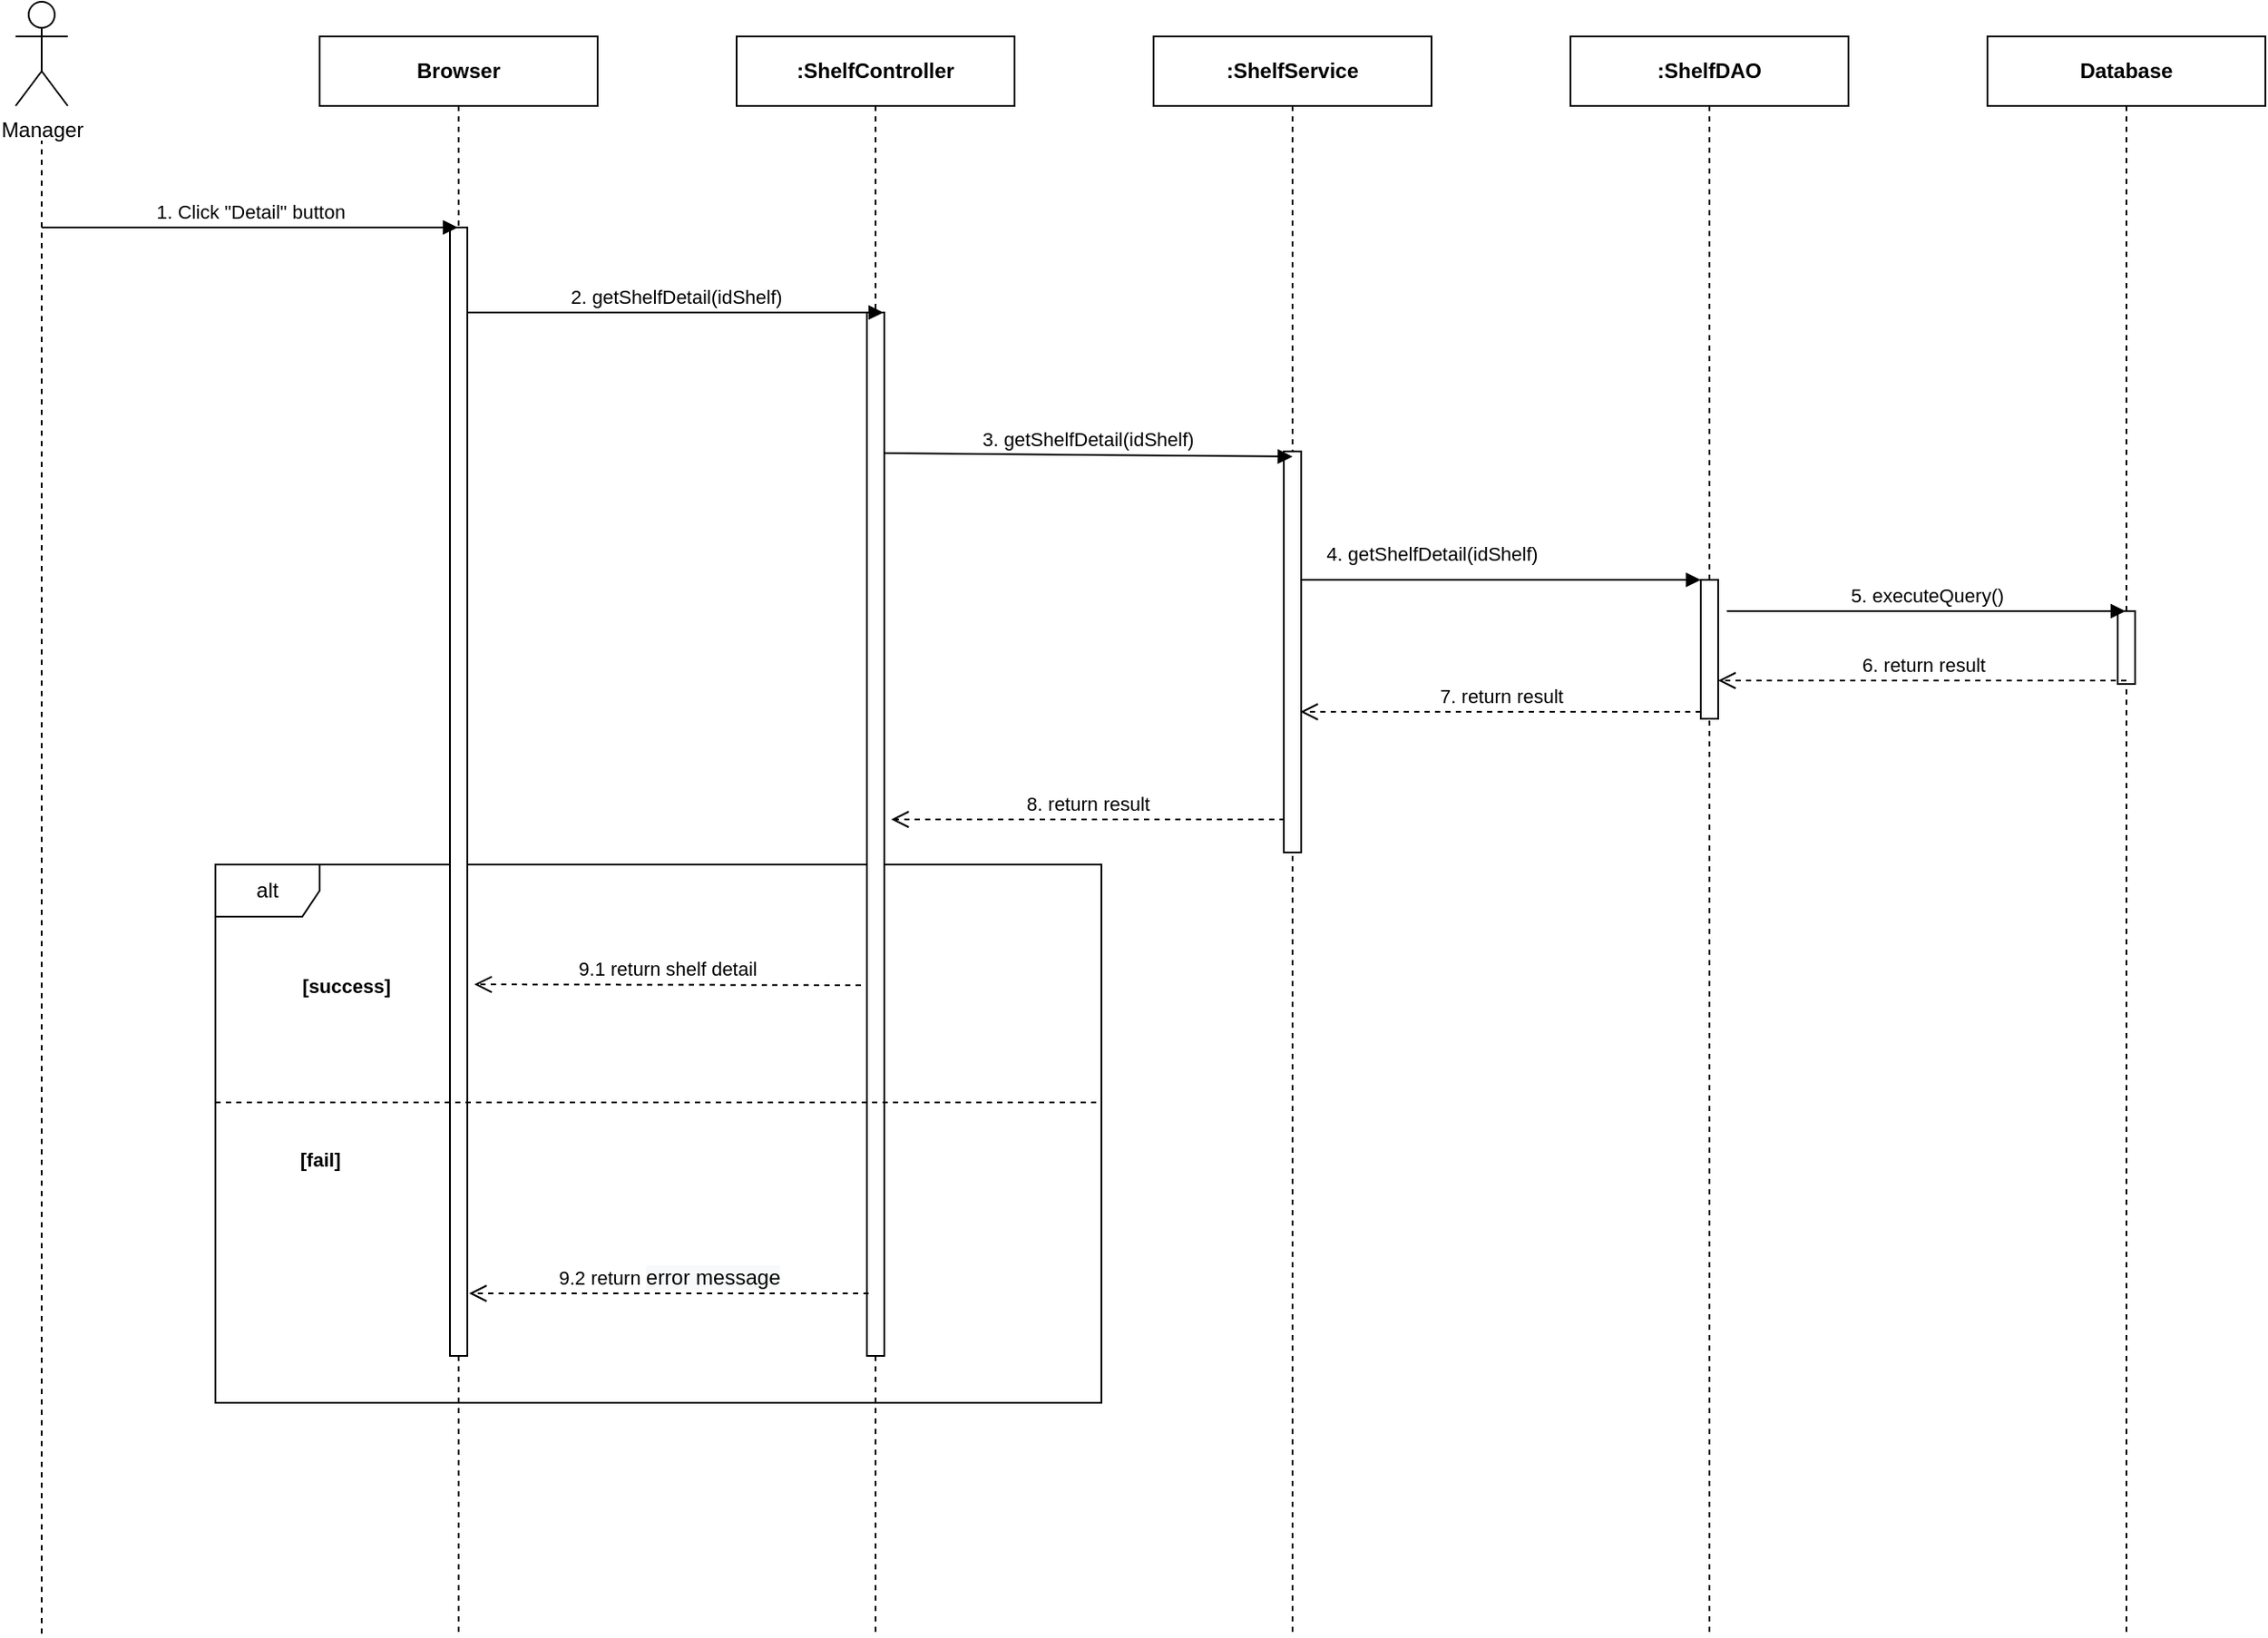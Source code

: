 <mxfile version="14.4.3" type="device"><diagram id="5bLrO4E1Ol6JBAlqVNuv" name="Ev02"><mxGraphModel dx="1346" dy="822" grid="1" gridSize="10" guides="1" tooltips="1" connect="1" arrows="1" fold="1" page="1" pageScale="1" pageWidth="850" pageHeight="1100" math="0" shadow="0"><root><mxCell id="L0OxymjUEK9IgIx2Xnqd-0"/><mxCell id="L0OxymjUEK9IgIx2Xnqd-1" parent="L0OxymjUEK9IgIx2Xnqd-0"/><mxCell id="zBJTMvVR9ViFHu7aR9lX-6" value="alt" style="shape=umlFrame;whiteSpace=wrap;html=1;" parent="L0OxymjUEK9IgIx2Xnqd-1" vertex="1"><mxGeometry x="420" y="557" width="510" height="310" as="geometry"/></mxCell><mxCell id="L0OxymjUEK9IgIx2Xnqd-4" value="&lt;b&gt;Browser&lt;/b&gt;" style="shape=umlLifeline;perimeter=lifelinePerimeter;whiteSpace=wrap;html=1;container=1;collapsible=0;recursiveResize=0;outlineConnect=0;" parent="L0OxymjUEK9IgIx2Xnqd-1" vertex="1"><mxGeometry x="480" y="80" width="160" height="920" as="geometry"/></mxCell><mxCell id="L0OxymjUEK9IgIx2Xnqd-5" value="" style="html=1;points=[];perimeter=orthogonalPerimeter;" parent="L0OxymjUEK9IgIx2Xnqd-4" vertex="1"><mxGeometry x="75" y="110" width="10" height="650" as="geometry"/></mxCell><mxCell id="L0OxymjUEK9IgIx2Xnqd-6" value="&lt;b&gt;:ShelfDAO&lt;/b&gt;" style="shape=umlLifeline;perimeter=lifelinePerimeter;whiteSpace=wrap;html=1;container=1;collapsible=0;recursiveResize=0;outlineConnect=0;" parent="L0OxymjUEK9IgIx2Xnqd-1" vertex="1"><mxGeometry x="1200" y="80" width="160" height="920" as="geometry"/></mxCell><mxCell id="L0OxymjUEK9IgIx2Xnqd-7" value="" style="html=1;points=[];perimeter=orthogonalPerimeter;" parent="L0OxymjUEK9IgIx2Xnqd-6" vertex="1"><mxGeometry x="75" y="313" width="10" height="80" as="geometry"/></mxCell><mxCell id="L0OxymjUEK9IgIx2Xnqd-8" value="&lt;b&gt;:ShelfService&lt;/b&gt;" style="shape=umlLifeline;perimeter=lifelinePerimeter;whiteSpace=wrap;html=1;container=1;collapsible=0;recursiveResize=0;outlineConnect=0;" parent="L0OxymjUEK9IgIx2Xnqd-1" vertex="1"><mxGeometry x="960" y="80" width="160" height="920" as="geometry"/></mxCell><mxCell id="L0OxymjUEK9IgIx2Xnqd-9" value="" style="html=1;points=[];perimeter=orthogonalPerimeter;" parent="L0OxymjUEK9IgIx2Xnqd-8" vertex="1"><mxGeometry x="75" y="239" width="10" height="231" as="geometry"/></mxCell><mxCell id="L0OxymjUEK9IgIx2Xnqd-10" value="&lt;b&gt;:ShelfController&lt;/b&gt;" style="shape=umlLifeline;perimeter=lifelinePerimeter;whiteSpace=wrap;html=1;container=1;collapsible=0;recursiveResize=0;outlineConnect=0;" parent="L0OxymjUEK9IgIx2Xnqd-1" vertex="1"><mxGeometry x="720" y="80" width="160" height="920" as="geometry"/></mxCell><mxCell id="L0OxymjUEK9IgIx2Xnqd-11" value="" style="html=1;points=[];perimeter=orthogonalPerimeter;" parent="L0OxymjUEK9IgIx2Xnqd-10" vertex="1"><mxGeometry x="75" y="159" width="10" height="601" as="geometry"/></mxCell><mxCell id="L0OxymjUEK9IgIx2Xnqd-14" value="1. Click &quot;Detail&quot; button" style="html=1;verticalAlign=bottom;endArrow=block;" parent="L0OxymjUEK9IgIx2Xnqd-1" target="L0OxymjUEK9IgIx2Xnqd-4" edge="1"><mxGeometry width="80" relative="1" as="geometry"><mxPoint x="320" y="190" as="sourcePoint"/><mxPoint x="400" y="190" as="targetPoint"/></mxGeometry></mxCell><mxCell id="L0OxymjUEK9IgIx2Xnqd-15" value="&lt;div style=&quot;text-align: center&quot;&gt;&lt;span style=&quot;text-align: left&quot;&gt;2. getShelfDetail&lt;/span&gt;(idShelf)&lt;/div&gt;" style="html=1;verticalAlign=bottom;endArrow=block;" parent="L0OxymjUEK9IgIx2Xnqd-1" edge="1"><mxGeometry width="80" relative="1" as="geometry"><mxPoint x="565" y="239.0" as="sourcePoint"/><mxPoint x="804.5" y="239.0" as="targetPoint"/></mxGeometry></mxCell><mxCell id="L0OxymjUEK9IgIx2Xnqd-16" value="&lt;div style=&quot;text-align: center&quot;&gt;&lt;span style=&quot;text-align: left&quot;&gt;3. getShelfDetail&lt;/span&gt;(idShelf)&lt;/div&gt;" style="html=1;verticalAlign=bottom;endArrow=block;" parent="L0OxymjUEK9IgIx2Xnqd-1" edge="1"><mxGeometry relative="1" as="geometry"><mxPoint x="805" y="320.0" as="sourcePoint"/><mxPoint x="1040" y="322" as="targetPoint"/></mxGeometry></mxCell><mxCell id="L0OxymjUEK9IgIx2Xnqd-20" value="&lt;div style=&quot;text-align: center&quot;&gt;&lt;span style=&quot;text-align: left&quot;&gt;4. getShelfDetail&lt;/span&gt;(idShelf)&lt;/div&gt;" style="html=1;verticalAlign=bottom;endArrow=block;entryX=0;entryY=0;" parent="L0OxymjUEK9IgIx2Xnqd-1" target="L0OxymjUEK9IgIx2Xnqd-7" edge="1"><mxGeometry x="-0.345" y="6" relative="1" as="geometry"><mxPoint x="1044.5" y="393" as="sourcePoint"/><mxPoint as="offset"/></mxGeometry></mxCell><mxCell id="L0OxymjUEK9IgIx2Xnqd-21" value="7. return result" style="html=1;verticalAlign=bottom;endArrow=open;dashed=1;endSize=8;exitX=0;exitY=0.95;" parent="L0OxymjUEK9IgIx2Xnqd-1" source="L0OxymjUEK9IgIx2Xnqd-7" edge="1"><mxGeometry relative="1" as="geometry"><mxPoint x="1044.5" y="469" as="targetPoint"/></mxGeometry></mxCell><mxCell id="17tYoATZI4TuztqiLV8i-1" value="&lt;b&gt;Database&lt;/b&gt;" style="shape=umlLifeline;perimeter=lifelinePerimeter;whiteSpace=wrap;html=1;container=1;collapsible=0;recursiveResize=0;outlineConnect=0;" parent="L0OxymjUEK9IgIx2Xnqd-1" vertex="1"><mxGeometry x="1440" y="80" width="160" height="920" as="geometry"/></mxCell><mxCell id="17tYoATZI4TuztqiLV8i-2" value="" style="html=1;points=[];perimeter=orthogonalPerimeter;" parent="17tYoATZI4TuztqiLV8i-1" vertex="1"><mxGeometry x="75" y="331" width="10" height="42" as="geometry"/></mxCell><mxCell id="17tYoATZI4TuztqiLV8i-3" value="5. executeQuery()" style="html=1;verticalAlign=bottom;endArrow=block;" parent="L0OxymjUEK9IgIx2Xnqd-1" edge="1"><mxGeometry relative="1" as="geometry"><mxPoint x="1290" y="411" as="sourcePoint"/><mxPoint x="1519.5" y="411" as="targetPoint"/></mxGeometry></mxCell><mxCell id="17tYoATZI4TuztqiLV8i-4" value="6. return result" style="html=1;verticalAlign=bottom;endArrow=open;dashed=1;endSize=8;" parent="L0OxymjUEK9IgIx2Xnqd-1" target="L0OxymjUEK9IgIx2Xnqd-7" edge="1"><mxGeometry relative="1" as="geometry"><mxPoint x="1320" y="451" as="targetPoint"/><mxPoint x="1520" y="451" as="sourcePoint"/></mxGeometry></mxCell><mxCell id="17tYoATZI4TuztqiLV8i-5" value="8. return result" style="html=1;verticalAlign=bottom;endArrow=open;dashed=1;endSize=8;" parent="L0OxymjUEK9IgIx2Xnqd-1" edge="1"><mxGeometry relative="1" as="geometry"><mxPoint x="809" y="531" as="targetPoint"/><mxPoint x="1035.5" y="531.0" as="sourcePoint"/></mxGeometry></mxCell><mxCell id="MxQfw25R-T2X7dPGD2Qf-0" value="9.1 return shelf detail" style="html=1;verticalAlign=bottom;endArrow=open;dashed=1;endSize=8;" parent="L0OxymjUEK9IgIx2Xnqd-1" edge="1"><mxGeometry relative="1" as="geometry"><mxPoint x="569" y="626" as="targetPoint"/><mxPoint x="791.5" y="626.5" as="sourcePoint"/></mxGeometry></mxCell><mxCell id="zBJTMvVR9ViFHu7aR9lX-8" value="&lt;span style=&quot;font-size: 11px ; background-color: rgb(255 , 255 , 255)&quot;&gt;&lt;b&gt;[success]&lt;/b&gt;&lt;/span&gt;" style="text;html=1;align=center;verticalAlign=middle;resizable=0;points=[];autosize=1;" parent="L0OxymjUEK9IgIx2Xnqd-1" vertex="1"><mxGeometry x="460" y="617" width="70" height="20" as="geometry"/></mxCell><mxCell id="zBJTMvVR9ViFHu7aR9lX-9" value="&lt;span style=&quot;font-size: 11px ; background-color: rgb(255 , 255 , 255)&quot;&gt;&lt;b&gt;[fail]&lt;/b&gt;&lt;/span&gt;" style="text;html=1;align=center;verticalAlign=middle;resizable=0;points=[];autosize=1;" parent="L0OxymjUEK9IgIx2Xnqd-1" vertex="1"><mxGeometry x="460" y="717" width="40" height="20" as="geometry"/></mxCell><mxCell id="zBJTMvVR9ViFHu7aR9lX-10" value="9.2 return&amp;nbsp;&lt;span style=&quot;font-size: 12px ; background-color: rgb(248 , 249 , 250)&quot;&gt;error message&lt;/span&gt;" style="html=1;verticalAlign=bottom;endArrow=open;dashed=1;endSize=8;" parent="L0OxymjUEK9IgIx2Xnqd-1" edge="1"><mxGeometry relative="1" as="geometry"><mxPoint x="796" y="804" as="sourcePoint"/><mxPoint x="566" y="804" as="targetPoint"/></mxGeometry></mxCell><mxCell id="zBJTMvVR9ViFHu7aR9lX-11" value="" style="endArrow=none;dashed=1;html=1;" parent="L0OxymjUEK9IgIx2Xnqd-1" edge="1"><mxGeometry width="50" height="50" relative="1" as="geometry"><mxPoint x="420" y="694" as="sourcePoint"/><mxPoint x="930" y="694" as="targetPoint"/></mxGeometry></mxCell><mxCell id="Xg7q7yyJpa4sGd7b3kN5-0" value="Manager" style="shape=umlActor;verticalLabelPosition=bottom;verticalAlign=top;html=1;outlineConnect=0;rounded=0;glass=0;sketch=0;fillColor=none;" parent="L0OxymjUEK9IgIx2Xnqd-1" vertex="1"><mxGeometry x="305" y="60" width="30" height="60" as="geometry"/></mxCell><mxCell id="Xg7q7yyJpa4sGd7b3kN5-1" value="" style="endArrow=none;dashed=1;html=1;" parent="L0OxymjUEK9IgIx2Xnqd-1" edge="1"><mxGeometry width="50" height="50" relative="1" as="geometry"><mxPoint x="320" y="1000" as="sourcePoint"/><mxPoint x="320" y="140" as="targetPoint"/></mxGeometry></mxCell></root></mxGraphModel></diagram></mxfile>